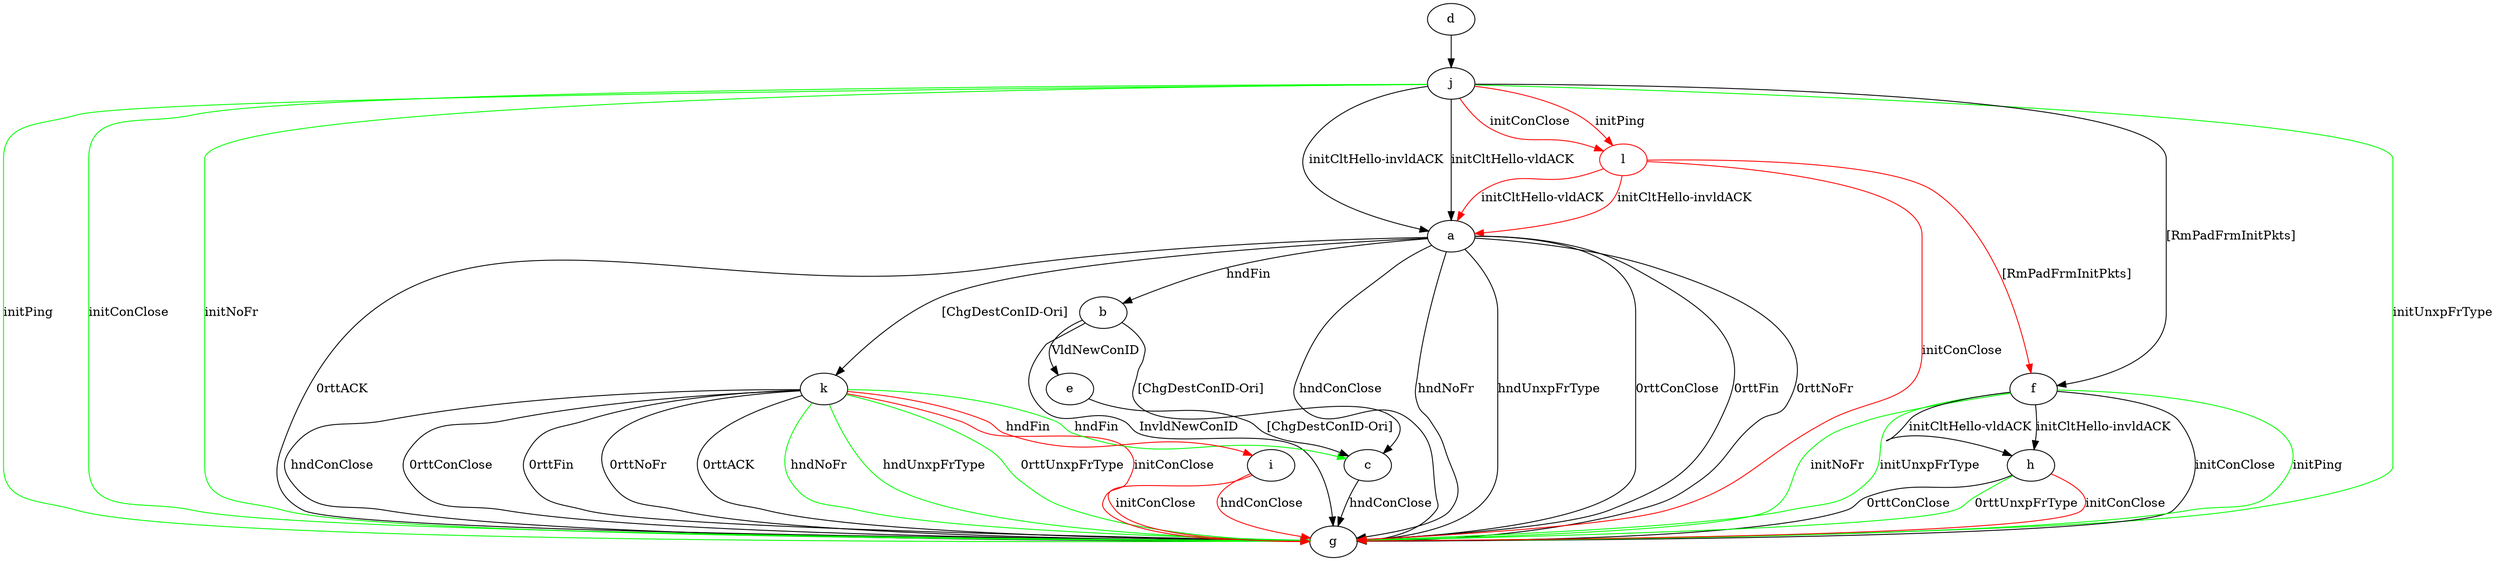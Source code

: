 digraph "" {
	a -> b	[key=0,
		label="hndFin "];
	a -> g	[key=0,
		label="hndConClose "];
	a -> g	[key=1,
		label="hndNoFr "];
	a -> g	[key=2,
		label="hndUnxpFrType "];
	a -> g	[key=3,
		label="0rttConClose "];
	a -> g	[key=4,
		label="0rttFin "];
	a -> g	[key=5,
		label="0rttNoFr "];
	a -> g	[key=6,
		label="0rttACK "];
	a -> k	[key=0,
		label="[ChgDestConID-Ori] "];
	b -> c	[key=0,
		label="[ChgDestConID-Ori] "];
	b -> e	[key=0,
		label="VldNewConID "];
	b -> g	[key=0,
		label="InvldNewConID "];
	c -> g	[key=0,
		label="hndConClose "];
	d -> j	[key=0];
	e -> c	[key=0,
		label="[ChgDestConID-Ori] "];
	f -> g	[key=0,
		label="initConClose "];
	f -> g	[key=1,
		color=green,
		label="initPing "];
	f -> g	[key=2,
		color=green,
		label="initNoFr "];
	f -> g	[key=3,
		color=green,
		label="initUnxpFrType "];
	f -> h	[key=0,
		label="initCltHello-vldACK "];
	f -> h	[key=1,
		label="initCltHello-invldACK "];
	h -> g	[key=0,
		label="0rttConClose "];
	h -> g	[key=1,
		color=green,
		label="0rttUnxpFrType "];
	h -> g	[key=2,
		color=red,
		label="initConClose "];
	i -> g	[key=0,
		color=red,
		label="initConClose "];
	i -> g	[key=1,
		color=red,
		label="hndConClose "];
	j -> a	[key=0,
		label="initCltHello-vldACK "];
	j -> a	[key=1,
		label="initCltHello-invldACK "];
	j -> f	[key=0,
		label="[RmPadFrmInitPkts] "];
	j -> g	[key=0,
		color=green,
		label="initPing "];
	j -> g	[key=1,
		color=green,
		label="initConClose "];
	j -> g	[key=2,
		color=green,
		label="initNoFr "];
	j -> g	[key=3,
		color=green,
		label="initUnxpFrType "];
	l	[color=red];
	j -> l	[key=0,
		color=red,
		label="initPing "];
	j -> l	[key=1,
		color=red,
		label="initConClose "];
	k -> c	[key=0,
		color=green,
		label="hndFin "];
	k -> g	[key=0,
		label="hndConClose "];
	k -> g	[key=1,
		label="0rttConClose "];
	k -> g	[key=2,
		label="0rttFin "];
	k -> g	[key=3,
		label="0rttNoFr "];
	k -> g	[key=4,
		label="0rttACK "];
	k -> g	[key=5,
		color=green,
		label="hndNoFr "];
	k -> g	[key=6,
		color=green,
		label="hndUnxpFrType "];
	k -> g	[key=7,
		color=green,
		label="0rttUnxpFrType "];
	k -> g	[key=8,
		color=red,
		label="initConClose "];
	k -> i	[key=0,
		color=red,
		label="hndFin "];
	l -> a	[key=0,
		color=red,
		label="initCltHello-vldACK "];
	l -> a	[key=1,
		color=red,
		label="initCltHello-invldACK "];
	l -> f	[key=0,
		color=red,
		label="[RmPadFrmInitPkts] "];
	l -> g	[key=0,
		color=red,
		label="initConClose "];
}
